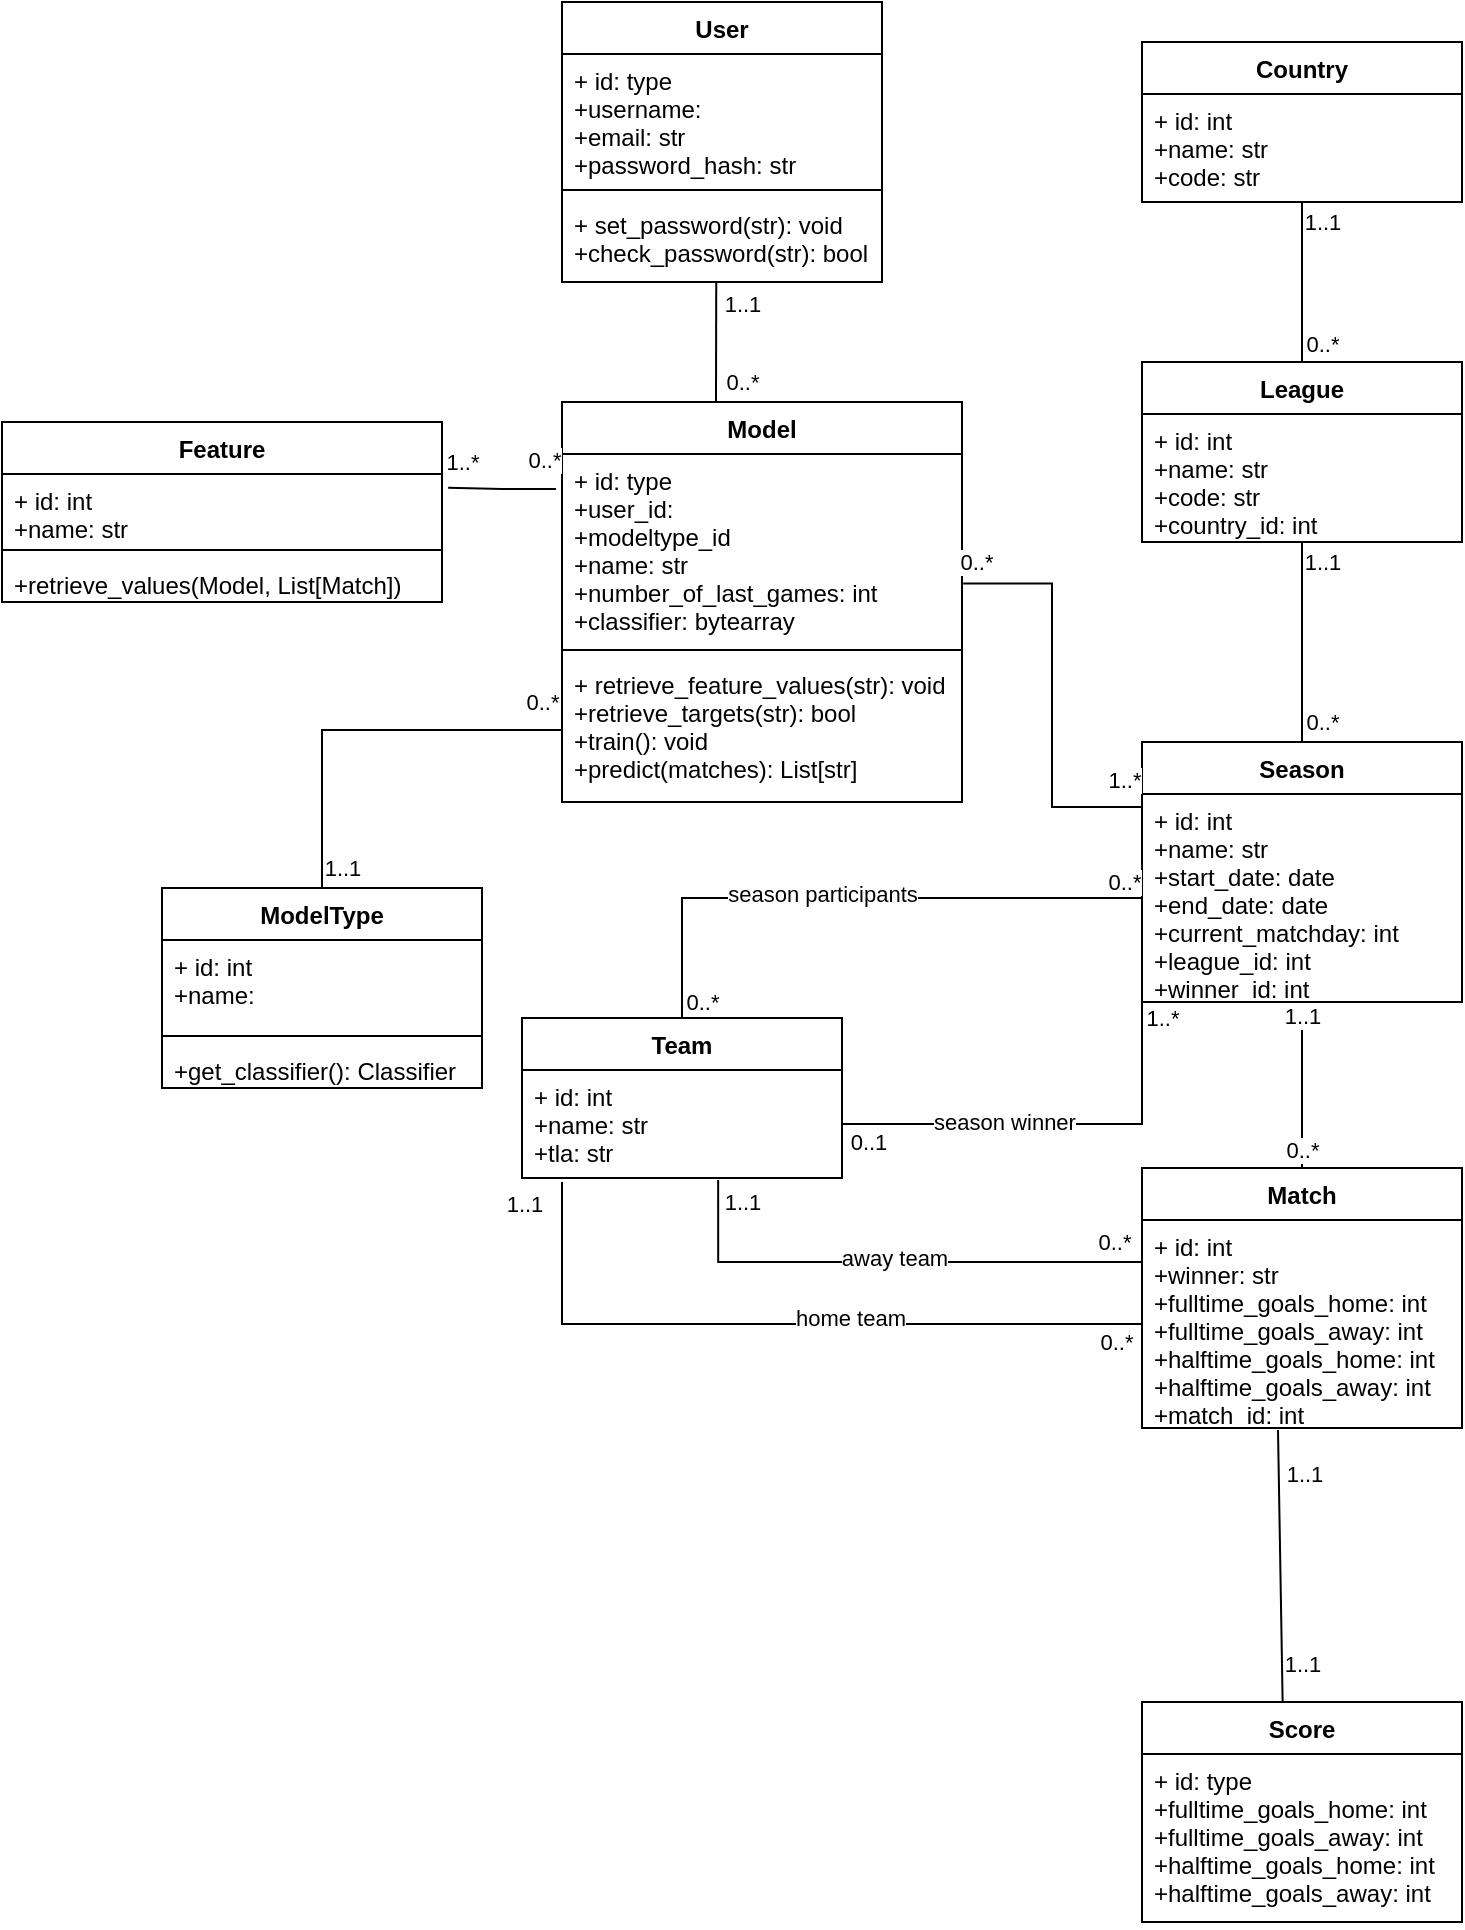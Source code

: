 <mxfile version="20.8.5" type="github">
  <diagram id="C5RBs43oDa-KdzZeNtuy" name="Page-1">
    <mxGraphModel dx="954" dy="648" grid="1" gridSize="10" guides="1" tooltips="1" connect="1" arrows="1" fold="1" page="1" pageScale="1" pageWidth="827" pageHeight="1169" math="0" shadow="0">
      <root>
        <mxCell id="WIyWlLk6GJQsqaUBKTNV-0" />
        <mxCell id="WIyWlLk6GJQsqaUBKTNV-1" parent="WIyWlLk6GJQsqaUBKTNV-0" />
        <mxCell id="ZHy5ssDO9361qRA2f2Sw-0" value="User" style="swimlane;fontStyle=1;align=center;verticalAlign=top;childLayout=stackLayout;horizontal=1;startSize=26;horizontalStack=0;resizeParent=1;resizeParentMax=0;resizeLast=0;collapsible=1;marginBottom=0;" parent="WIyWlLk6GJQsqaUBKTNV-1" vertex="1">
          <mxGeometry x="300" y="10" width="160" height="140" as="geometry" />
        </mxCell>
        <mxCell id="ZHy5ssDO9361qRA2f2Sw-1" value="+ id: type&#xa;+username:&#xa;+email: str&#xa;+password_hash: str" style="text;strokeColor=none;fillColor=none;align=left;verticalAlign=top;spacingLeft=4;spacingRight=4;overflow=hidden;rotatable=0;points=[[0,0.5],[1,0.5]];portConstraint=eastwest;" parent="ZHy5ssDO9361qRA2f2Sw-0" vertex="1">
          <mxGeometry y="26" width="160" height="64" as="geometry" />
        </mxCell>
        <mxCell id="ZHy5ssDO9361qRA2f2Sw-2" value="" style="line;strokeWidth=1;fillColor=none;align=left;verticalAlign=middle;spacingTop=-1;spacingLeft=3;spacingRight=3;rotatable=0;labelPosition=right;points=[];portConstraint=eastwest;strokeColor=inherit;" parent="ZHy5ssDO9361qRA2f2Sw-0" vertex="1">
          <mxGeometry y="90" width="160" height="8" as="geometry" />
        </mxCell>
        <mxCell id="ZHy5ssDO9361qRA2f2Sw-3" value="+ set_password(str): void&#xa;+check_password(str): bool" style="text;strokeColor=none;fillColor=none;align=left;verticalAlign=top;spacingLeft=4;spacingRight=4;overflow=hidden;rotatable=0;points=[[0,0.5],[1,0.5]];portConstraint=eastwest;" parent="ZHy5ssDO9361qRA2f2Sw-0" vertex="1">
          <mxGeometry y="98" width="160" height="42" as="geometry" />
        </mxCell>
        <mxCell id="ZHy5ssDO9361qRA2f2Sw-52" value="" style="rounded=0;orthogonalLoop=1;jettySize=auto;html=1;endArrow=none;endFill=0;exitX=0.482;exitY=1.01;exitDx=0;exitDy=0;exitPerimeter=0;entryX=0.482;entryY=1.01;entryDx=0;entryDy=0;entryPerimeter=0;horizontal=1;" parent="ZHy5ssDO9361qRA2f2Sw-0" source="ZHy5ssDO9361qRA2f2Sw-3" edge="1">
          <mxGeometry relative="1" as="geometry">
            <mxPoint x="80" y="130" as="sourcePoint" />
            <mxPoint x="77" y="200" as="targetPoint" />
          </mxGeometry>
        </mxCell>
        <mxCell id="ptIwj1_LwddvAGhthmih-20" value="1..1" style="edgeLabel;html=1;align=center;verticalAlign=middle;resizable=0;points=[];" parent="ZHy5ssDO9361qRA2f2Sw-52" vertex="1" connectable="0">
          <mxGeometry x="-0.642" y="1" relative="1" as="geometry">
            <mxPoint x="12" as="offset" />
          </mxGeometry>
        </mxCell>
        <mxCell id="ptIwj1_LwddvAGhthmih-21" value="0..*" style="edgeLabel;html=1;align=center;verticalAlign=middle;resizable=0;points=[];" parent="ZHy5ssDO9361qRA2f2Sw-52" vertex="1" connectable="0">
          <mxGeometry x="0.669" y="3" relative="1" as="geometry">
            <mxPoint x="10" as="offset" />
          </mxGeometry>
        </mxCell>
        <mxCell id="ZHy5ssDO9361qRA2f2Sw-4" value="Model" style="swimlane;fontStyle=1;align=center;verticalAlign=top;childLayout=stackLayout;horizontal=1;startSize=26;horizontalStack=0;resizeParent=1;resizeParentMax=0;resizeLast=0;collapsible=1;marginBottom=0;" parent="WIyWlLk6GJQsqaUBKTNV-1" vertex="1">
          <mxGeometry x="300" y="210" width="200" height="200" as="geometry" />
        </mxCell>
        <mxCell id="ZHy5ssDO9361qRA2f2Sw-5" value="+ id: type&#xa;+user_id:&#xa;+modeltype_id&#xa;+name: str&#xa;+number_of_last_games: int&#xa;+classifier: bytearray" style="text;strokeColor=none;fillColor=none;align=left;verticalAlign=top;spacingLeft=4;spacingRight=4;overflow=hidden;rotatable=0;points=[[0,0.5],[1,0.5]];portConstraint=eastwest;" parent="ZHy5ssDO9361qRA2f2Sw-4" vertex="1">
          <mxGeometry y="26" width="200" height="94" as="geometry" />
        </mxCell>
        <mxCell id="ZHy5ssDO9361qRA2f2Sw-6" value="" style="line;strokeWidth=1;fillColor=none;align=left;verticalAlign=middle;spacingTop=-1;spacingLeft=3;spacingRight=3;rotatable=0;labelPosition=right;points=[];portConstraint=eastwest;strokeColor=inherit;" parent="ZHy5ssDO9361qRA2f2Sw-4" vertex="1">
          <mxGeometry y="120" width="200" height="8" as="geometry" />
        </mxCell>
        <mxCell id="ZHy5ssDO9361qRA2f2Sw-7" value="+ retrieve_feature_values(str): void&#xa;+retrieve_targets(str): bool&#xa;+train(): void&#xa;+predict(matches): List[str]" style="text;strokeColor=none;fillColor=none;align=left;verticalAlign=top;spacingLeft=4;spacingRight=4;overflow=hidden;rotatable=0;points=[[0,0.5],[1,0.5]];portConstraint=eastwest;" parent="ZHy5ssDO9361qRA2f2Sw-4" vertex="1">
          <mxGeometry y="128" width="200" height="72" as="geometry" />
        </mxCell>
        <mxCell id="ZHy5ssDO9361qRA2f2Sw-8" value="Feature" style="swimlane;fontStyle=1;align=center;verticalAlign=top;childLayout=stackLayout;horizontal=1;startSize=26;horizontalStack=0;resizeParent=1;resizeParentMax=0;resizeLast=0;collapsible=1;marginBottom=0;" parent="WIyWlLk6GJQsqaUBKTNV-1" vertex="1">
          <mxGeometry x="20" y="220" width="220" height="90" as="geometry" />
        </mxCell>
        <mxCell id="ZHy5ssDO9361qRA2f2Sw-9" value="+ id: int&#xa;+name: str" style="text;strokeColor=none;fillColor=none;align=left;verticalAlign=top;spacingLeft=4;spacingRight=4;overflow=hidden;rotatable=0;points=[[0,0.5],[1,0.5]];portConstraint=eastwest;" parent="ZHy5ssDO9361qRA2f2Sw-8" vertex="1">
          <mxGeometry y="26" width="220" height="34" as="geometry" />
        </mxCell>
        <mxCell id="ZHy5ssDO9361qRA2f2Sw-10" value="" style="line;strokeWidth=1;fillColor=none;align=left;verticalAlign=middle;spacingTop=-1;spacingLeft=3;spacingRight=3;rotatable=0;labelPosition=right;points=[];portConstraint=eastwest;strokeColor=inherit;" parent="ZHy5ssDO9361qRA2f2Sw-8" vertex="1">
          <mxGeometry y="60" width="220" height="8" as="geometry" />
        </mxCell>
        <mxCell id="ZHy5ssDO9361qRA2f2Sw-11" value="+retrieve_values(Model, List[Match])" style="text;strokeColor=none;fillColor=none;align=left;verticalAlign=top;spacingLeft=4;spacingRight=4;overflow=hidden;rotatable=0;points=[[0,0.5],[1,0.5]];portConstraint=eastwest;" parent="ZHy5ssDO9361qRA2f2Sw-8" vertex="1">
          <mxGeometry y="68" width="220" height="22" as="geometry" />
        </mxCell>
        <mxCell id="ZHy5ssDO9361qRA2f2Sw-12" value="ModelType" style="swimlane;fontStyle=1;align=center;verticalAlign=top;childLayout=stackLayout;horizontal=1;startSize=26;horizontalStack=0;resizeParent=1;resizeParentMax=0;resizeLast=0;collapsible=1;marginBottom=0;" parent="WIyWlLk6GJQsqaUBKTNV-1" vertex="1">
          <mxGeometry x="100" y="453" width="160" height="100" as="geometry" />
        </mxCell>
        <mxCell id="ZHy5ssDO9361qRA2f2Sw-13" value="+ id: int&#xa;+name:" style="text;strokeColor=none;fillColor=none;align=left;verticalAlign=top;spacingLeft=4;spacingRight=4;overflow=hidden;rotatable=0;points=[[0,0.5],[1,0.5]];portConstraint=eastwest;" parent="ZHy5ssDO9361qRA2f2Sw-12" vertex="1">
          <mxGeometry y="26" width="160" height="44" as="geometry" />
        </mxCell>
        <mxCell id="ZHy5ssDO9361qRA2f2Sw-14" value="" style="line;strokeWidth=1;fillColor=none;align=left;verticalAlign=middle;spacingTop=-1;spacingLeft=3;spacingRight=3;rotatable=0;labelPosition=right;points=[];portConstraint=eastwest;strokeColor=inherit;" parent="ZHy5ssDO9361qRA2f2Sw-12" vertex="1">
          <mxGeometry y="70" width="160" height="8" as="geometry" />
        </mxCell>
        <mxCell id="ZHy5ssDO9361qRA2f2Sw-15" value="+get_classifier(): Classifier" style="text;strokeColor=none;fillColor=none;align=left;verticalAlign=top;spacingLeft=4;spacingRight=4;overflow=hidden;rotatable=0;points=[[0,0.5],[1,0.5]];portConstraint=eastwest;" parent="ZHy5ssDO9361qRA2f2Sw-12" vertex="1">
          <mxGeometry y="78" width="160" height="22" as="geometry" />
        </mxCell>
        <mxCell id="ZHy5ssDO9361qRA2f2Sw-16" value="League" style="swimlane;fontStyle=1;align=center;verticalAlign=top;childLayout=stackLayout;horizontal=1;startSize=26;horizontalStack=0;resizeParent=1;resizeParentMax=0;resizeLast=0;collapsible=1;marginBottom=0;" parent="WIyWlLk6GJQsqaUBKTNV-1" vertex="1">
          <mxGeometry x="590" y="190" width="160" height="90" as="geometry" />
        </mxCell>
        <mxCell id="ZHy5ssDO9361qRA2f2Sw-17" value="+ id: int&#xa;+name: str&#xa;+code: str&#xa;+country_id: int" style="text;strokeColor=none;fillColor=none;align=left;verticalAlign=top;spacingLeft=4;spacingRight=4;overflow=hidden;rotatable=0;points=[[0,0.5],[1,0.5]];portConstraint=eastwest;" parent="ZHy5ssDO9361qRA2f2Sw-16" vertex="1">
          <mxGeometry y="26" width="160" height="64" as="geometry" />
        </mxCell>
        <mxCell id="ZHy5ssDO9361qRA2f2Sw-45" style="rounded=0;orthogonalLoop=1;jettySize=auto;html=1;exitX=0.425;exitY=1.01;exitDx=0;exitDy=0;entryX=0.5;entryY=0;entryDx=0;entryDy=0;exitPerimeter=0;endArrow=none;endFill=0;" parent="WIyWlLk6GJQsqaUBKTNV-1" source="ZHy5ssDO9361qRA2f2Sw-21" edge="1">
          <mxGeometry relative="1" as="geometry">
            <mxPoint x="660.88" y="771.84" as="sourcePoint" />
            <mxPoint x="660.32" y="860" as="targetPoint" />
          </mxGeometry>
        </mxCell>
        <mxCell id="ptIwj1_LwddvAGhthmih-16" value="1..1" style="edgeLabel;html=1;align=center;verticalAlign=middle;resizable=0;points=[];" parent="ZHy5ssDO9361qRA2f2Sw-45" vertex="1" connectable="0">
          <mxGeometry x="0.62" y="-1" relative="1" as="geometry">
            <mxPoint x="11" y="7" as="offset" />
          </mxGeometry>
        </mxCell>
        <mxCell id="ptIwj1_LwddvAGhthmih-17" value="1..1" style="edgeLabel;html=1;align=center;verticalAlign=middle;resizable=0;points=[];" parent="ZHy5ssDO9361qRA2f2Sw-45" vertex="1" connectable="0">
          <mxGeometry x="-0.268" y="1" relative="1" as="geometry">
            <mxPoint x="11" y="-28" as="offset" />
          </mxGeometry>
        </mxCell>
        <mxCell id="ZHy5ssDO9361qRA2f2Sw-20" value="Match" style="swimlane;fontStyle=1;align=center;verticalAlign=top;childLayout=stackLayout;horizontal=1;startSize=26;horizontalStack=0;resizeParent=1;resizeParentMax=0;resizeLast=0;collapsible=1;marginBottom=0;" parent="WIyWlLk6GJQsqaUBKTNV-1" vertex="1">
          <mxGeometry x="590" y="593" width="160" height="130" as="geometry" />
        </mxCell>
        <mxCell id="ZHy5ssDO9361qRA2f2Sw-21" value="+ id: int&#xa;+winner: str&#xa;+fulltime_goals_home: int&#xa;+fulltime_goals_away: int&#xa;+halftime_goals_home: int&#xa;+halftime_goals_away: int&#xa;+match_id: int" style="text;strokeColor=none;fillColor=none;align=left;verticalAlign=top;spacingLeft=4;spacingRight=4;overflow=hidden;rotatable=0;points=[[0,0.5],[1,0.5]];portConstraint=eastwest;" parent="ZHy5ssDO9361qRA2f2Sw-20" vertex="1">
          <mxGeometry y="26" width="160" height="104" as="geometry" />
        </mxCell>
        <mxCell id="ZHy5ssDO9361qRA2f2Sw-43" style="edgeStyle=orthogonalEdgeStyle;rounded=0;orthogonalLoop=1;jettySize=auto;html=1;exitX=0.5;exitY=0;exitDx=0;exitDy=0;entryX=0.5;entryY=1;entryDx=0;entryDy=0;endArrow=none;endFill=0;" parent="WIyWlLk6GJQsqaUBKTNV-1" source="ZHy5ssDO9361qRA2f2Sw-24" target="ZHy5ssDO9361qRA2f2Sw-16" edge="1">
          <mxGeometry relative="1" as="geometry" />
        </mxCell>
        <mxCell id="ptIwj1_LwddvAGhthmih-6" value="0..*" style="edgeLabel;html=1;align=center;verticalAlign=middle;resizable=0;points=[];" parent="ZHy5ssDO9361qRA2f2Sw-43" vertex="1" connectable="0">
          <mxGeometry x="-0.795" y="1" relative="1" as="geometry">
            <mxPoint x="11" as="offset" />
          </mxGeometry>
        </mxCell>
        <mxCell id="ptIwj1_LwddvAGhthmih-7" value="1..1" style="edgeLabel;html=1;align=center;verticalAlign=middle;resizable=0;points=[];" parent="ZHy5ssDO9361qRA2f2Sw-43" vertex="1" connectable="0">
          <mxGeometry x="0.884" y="1" relative="1" as="geometry">
            <mxPoint x="11" y="4" as="offset" />
          </mxGeometry>
        </mxCell>
        <mxCell id="ZHy5ssDO9361qRA2f2Sw-24" value="Season" style="swimlane;fontStyle=1;align=center;verticalAlign=top;childLayout=stackLayout;horizontal=1;startSize=26;horizontalStack=0;resizeParent=1;resizeParentMax=0;resizeLast=0;collapsible=1;marginBottom=0;" parent="WIyWlLk6GJQsqaUBKTNV-1" vertex="1">
          <mxGeometry x="590" y="380" width="160" height="130" as="geometry" />
        </mxCell>
        <mxCell id="ZHy5ssDO9361qRA2f2Sw-25" value="+ id: int&#xa;+name: str&#xa;+start_date: date&#xa;+end_date: date&#xa;+current_matchday: int&#xa;+league_id: int&#xa;+winner_id: int" style="text;strokeColor=none;fillColor=none;align=left;verticalAlign=top;spacingLeft=4;spacingRight=4;overflow=hidden;rotatable=0;points=[[0,0.5],[1,0.5]];portConstraint=eastwest;" parent="ZHy5ssDO9361qRA2f2Sw-24" vertex="1">
          <mxGeometry y="26" width="160" height="104" as="geometry" />
        </mxCell>
        <mxCell id="ZHy5ssDO9361qRA2f2Sw-28" value="Score" style="swimlane;fontStyle=1;align=center;verticalAlign=top;childLayout=stackLayout;horizontal=1;startSize=26;horizontalStack=0;resizeParent=1;resizeParentMax=0;resizeLast=0;collapsible=1;marginBottom=0;" parent="WIyWlLk6GJQsqaUBKTNV-1" vertex="1">
          <mxGeometry x="590" y="860" width="160" height="110" as="geometry" />
        </mxCell>
        <mxCell id="ZHy5ssDO9361qRA2f2Sw-29" value="+ id: type&#xa;+fulltime_goals_home: int&#xa;+fulltime_goals_away: int&#xa;+halftime_goals_home: int&#xa;+halftime_goals_away: int" style="text;strokeColor=none;fillColor=none;align=left;verticalAlign=top;spacingLeft=4;spacingRight=4;overflow=hidden;rotatable=0;points=[[0,0.5],[1,0.5]];portConstraint=eastwest;" parent="ZHy5ssDO9361qRA2f2Sw-28" vertex="1">
          <mxGeometry y="26" width="160" height="84" as="geometry" />
        </mxCell>
        <mxCell id="ZHy5ssDO9361qRA2f2Sw-51" style="edgeStyle=orthogonalEdgeStyle;rounded=0;orthogonalLoop=1;jettySize=auto;html=1;exitX=1;exitY=0.5;exitDx=0;exitDy=0;entryX=0;entryY=1;entryDx=0;entryDy=0;endArrow=none;endFill=0;" parent="WIyWlLk6GJQsqaUBKTNV-1" source="ZHy5ssDO9361qRA2f2Sw-33" target="ZHy5ssDO9361qRA2f2Sw-24" edge="1">
          <mxGeometry relative="1" as="geometry" />
        </mxCell>
        <mxCell id="ptIwj1_LwddvAGhthmih-0" value="0..1" style="edgeLabel;html=1;align=center;verticalAlign=middle;resizable=0;points=[];" parent="ZHy5ssDO9361qRA2f2Sw-51" vertex="1" connectable="0">
          <mxGeometry x="-0.882" relative="1" as="geometry">
            <mxPoint y="9" as="offset" />
          </mxGeometry>
        </mxCell>
        <mxCell id="ptIwj1_LwddvAGhthmih-1" value="1..*" style="edgeLabel;html=1;align=center;verticalAlign=middle;resizable=0;points=[];" parent="ZHy5ssDO9361qRA2f2Sw-51" vertex="1" connectable="0">
          <mxGeometry x="0.931" y="1" relative="1" as="geometry">
            <mxPoint x="11" as="offset" />
          </mxGeometry>
        </mxCell>
        <mxCell id="ptIwj1_LwddvAGhthmih-12" value="season winner" style="edgeLabel;html=1;align=center;verticalAlign=middle;resizable=0;points=[];" parent="ZHy5ssDO9361qRA2f2Sw-51" vertex="1" connectable="0">
          <mxGeometry x="-0.231" y="1" relative="1" as="geometry">
            <mxPoint as="offset" />
          </mxGeometry>
        </mxCell>
        <mxCell id="ZHy5ssDO9361qRA2f2Sw-32" value="Team" style="swimlane;fontStyle=1;align=center;verticalAlign=top;childLayout=stackLayout;horizontal=1;startSize=26;horizontalStack=0;resizeParent=1;resizeParentMax=0;resizeLast=0;collapsible=1;marginBottom=0;" parent="WIyWlLk6GJQsqaUBKTNV-1" vertex="1">
          <mxGeometry x="280" y="518" width="160" height="80" as="geometry" />
        </mxCell>
        <mxCell id="ZHy5ssDO9361qRA2f2Sw-33" value="+ id: int&#xa;+name: str&#xa;+tla: str" style="text;strokeColor=none;fillColor=none;align=left;verticalAlign=top;spacingLeft=4;spacingRight=4;overflow=hidden;rotatable=0;points=[[0,0.5],[1,0.5]];portConstraint=eastwest;" parent="ZHy5ssDO9361qRA2f2Sw-32" vertex="1">
          <mxGeometry y="26" width="160" height="54" as="geometry" />
        </mxCell>
        <mxCell id="ZHy5ssDO9361qRA2f2Sw-42" style="edgeStyle=orthogonalEdgeStyle;rounded=0;orthogonalLoop=1;jettySize=auto;html=1;exitX=0.5;exitY=1;exitDx=0;exitDy=0;entryX=0.5;entryY=0;entryDx=0;entryDy=0;endArrow=none;endFill=0;" parent="WIyWlLk6GJQsqaUBKTNV-1" source="ZHy5ssDO9361qRA2f2Sw-36" target="ZHy5ssDO9361qRA2f2Sw-16" edge="1">
          <mxGeometry relative="1" as="geometry" />
        </mxCell>
        <mxCell id="ptIwj1_LwddvAGhthmih-18" value="1..1" style="edgeLabel;html=1;align=center;verticalAlign=middle;resizable=0;points=[];" parent="ZHy5ssDO9361qRA2f2Sw-42" vertex="1" connectable="0">
          <mxGeometry x="-0.76" y="2" relative="1" as="geometry">
            <mxPoint x="8" as="offset" />
          </mxGeometry>
        </mxCell>
        <mxCell id="ptIwj1_LwddvAGhthmih-19" value="0..*" style="edgeLabel;html=1;align=center;verticalAlign=middle;resizable=0;points=[];" parent="ZHy5ssDO9361qRA2f2Sw-42" vertex="1" connectable="0">
          <mxGeometry x="0.76" y="1" relative="1" as="geometry">
            <mxPoint x="9" as="offset" />
          </mxGeometry>
        </mxCell>
        <mxCell id="ZHy5ssDO9361qRA2f2Sw-36" value="Country" style="swimlane;fontStyle=1;align=center;verticalAlign=top;childLayout=stackLayout;horizontal=1;startSize=26;horizontalStack=0;resizeParent=1;resizeParentMax=0;resizeLast=0;collapsible=1;marginBottom=0;" parent="WIyWlLk6GJQsqaUBKTNV-1" vertex="1">
          <mxGeometry x="590" y="30" width="160" height="80" as="geometry" />
        </mxCell>
        <mxCell id="ZHy5ssDO9361qRA2f2Sw-37" value="+ id: int&#xa;+name: str&#xa;+code: str" style="text;strokeColor=none;fillColor=none;align=left;verticalAlign=top;spacingLeft=4;spacingRight=4;overflow=hidden;rotatable=0;points=[[0,0.5],[1,0.5]];portConstraint=eastwest;" parent="ZHy5ssDO9361qRA2f2Sw-36" vertex="1">
          <mxGeometry y="26" width="160" height="54" as="geometry" />
        </mxCell>
        <mxCell id="ZHy5ssDO9361qRA2f2Sw-44" style="edgeStyle=orthogonalEdgeStyle;rounded=0;orthogonalLoop=1;jettySize=auto;html=1;entryX=0.5;entryY=0;entryDx=0;entryDy=0;endArrow=none;endFill=0;exitX=0.5;exitY=1.01;exitDx=0;exitDy=0;exitPerimeter=0;" parent="WIyWlLk6GJQsqaUBKTNV-1" target="ZHy5ssDO9361qRA2f2Sw-20" edge="1" source="ZHy5ssDO9361qRA2f2Sw-25">
          <mxGeometry relative="1" as="geometry">
            <mxPoint x="670" y="520" as="sourcePoint" />
          </mxGeometry>
        </mxCell>
        <mxCell id="ptIwj1_LwddvAGhthmih-8" value="0..*" style="edgeLabel;html=1;align=center;verticalAlign=middle;resizable=0;points=[];" parent="ZHy5ssDO9361qRA2f2Sw-44" vertex="1" connectable="0">
          <mxGeometry x="0.766" relative="1" as="geometry">
            <mxPoint as="offset" />
          </mxGeometry>
        </mxCell>
        <mxCell id="ptIwj1_LwddvAGhthmih-9" value="1..1" style="edgeLabel;html=1;align=center;verticalAlign=middle;resizable=0;points=[];" parent="ZHy5ssDO9361qRA2f2Sw-44" vertex="1" connectable="0">
          <mxGeometry x="-0.848" relative="1" as="geometry">
            <mxPoint as="offset" />
          </mxGeometry>
        </mxCell>
        <mxCell id="ZHy5ssDO9361qRA2f2Sw-46" style="edgeStyle=orthogonalEdgeStyle;rounded=0;orthogonalLoop=1;jettySize=auto;html=1;exitX=-0.015;exitY=0.186;exitDx=0;exitDy=0;endArrow=none;endFill=0;entryX=1.014;entryY=0.203;entryDx=0;entryDy=0;entryPerimeter=0;exitPerimeter=0;" parent="WIyWlLk6GJQsqaUBKTNV-1" source="ZHy5ssDO9361qRA2f2Sw-5" target="ZHy5ssDO9361qRA2f2Sw-9" edge="1">
          <mxGeometry relative="1" as="geometry" />
        </mxCell>
        <mxCell id="ptIwj1_LwddvAGhthmih-2" value="1..*" style="edgeLabel;html=1;align=center;verticalAlign=middle;resizable=0;points=[];" parent="ZHy5ssDO9361qRA2f2Sw-46" vertex="1" connectable="0">
          <mxGeometry x="0.765" relative="1" as="geometry">
            <mxPoint y="-13" as="offset" />
          </mxGeometry>
        </mxCell>
        <mxCell id="ptIwj1_LwddvAGhthmih-3" value="0..*" style="edgeLabel;html=1;align=center;verticalAlign=middle;resizable=0;points=[];" parent="ZHy5ssDO9361qRA2f2Sw-46" vertex="1" connectable="0">
          <mxGeometry x="-0.759" y="-2" relative="1" as="geometry">
            <mxPoint y="-13" as="offset" />
          </mxGeometry>
        </mxCell>
        <mxCell id="ZHy5ssDO9361qRA2f2Sw-47" style="edgeStyle=orthogonalEdgeStyle;rounded=0;orthogonalLoop=1;jettySize=auto;html=1;exitX=0.5;exitY=0;exitDx=0;exitDy=0;entryX=0;entryY=0.5;entryDx=0;entryDy=0;endArrow=none;endFill=0;" parent="WIyWlLk6GJQsqaUBKTNV-1" source="ZHy5ssDO9361qRA2f2Sw-32" target="ZHy5ssDO9361qRA2f2Sw-25" edge="1">
          <mxGeometry relative="1" as="geometry" />
        </mxCell>
        <mxCell id="ptIwj1_LwddvAGhthmih-10" value="0..*" style="edgeLabel;html=1;align=center;verticalAlign=middle;resizable=0;points=[];" parent="ZHy5ssDO9361qRA2f2Sw-47" vertex="1" connectable="0">
          <mxGeometry x="-0.918" relative="1" as="geometry">
            <mxPoint x="10" y="4" as="offset" />
          </mxGeometry>
        </mxCell>
        <mxCell id="ptIwj1_LwddvAGhthmih-11" value="0..*" style="edgeLabel;html=1;align=center;verticalAlign=middle;resizable=0;points=[];" parent="ZHy5ssDO9361qRA2f2Sw-47" vertex="1" connectable="0">
          <mxGeometry x="0.941" relative="1" as="geometry">
            <mxPoint x="-1" y="-8" as="offset" />
          </mxGeometry>
        </mxCell>
        <mxCell id="ptIwj1_LwddvAGhthmih-13" value="season participants" style="edgeLabel;html=1;align=center;verticalAlign=middle;resizable=0;points=[];" parent="ZHy5ssDO9361qRA2f2Sw-47" vertex="1" connectable="0">
          <mxGeometry x="-0.102" y="2" relative="1" as="geometry">
            <mxPoint as="offset" />
          </mxGeometry>
        </mxCell>
        <mxCell id="ZHy5ssDO9361qRA2f2Sw-48" style="edgeStyle=orthogonalEdgeStyle;rounded=0;orthogonalLoop=1;jettySize=auto;html=1;entryX=0.5;entryY=0;entryDx=0;entryDy=0;endArrow=none;endFill=0;" parent="WIyWlLk6GJQsqaUBKTNV-1" source="ZHy5ssDO9361qRA2f2Sw-7" target="ZHy5ssDO9361qRA2f2Sw-12" edge="1">
          <mxGeometry relative="1" as="geometry" />
        </mxCell>
        <mxCell id="ptIwj1_LwddvAGhthmih-14" value="1..1" style="edgeLabel;html=1;align=center;verticalAlign=middle;resizable=0;points=[];" parent="ZHy5ssDO9361qRA2f2Sw-48" vertex="1" connectable="0">
          <mxGeometry x="0.892" y="-1" relative="1" as="geometry">
            <mxPoint x="11" as="offset" />
          </mxGeometry>
        </mxCell>
        <mxCell id="ptIwj1_LwddvAGhthmih-15" value="0..*" style="edgeLabel;html=1;align=center;verticalAlign=middle;resizable=0;points=[];" parent="ZHy5ssDO9361qRA2f2Sw-48" vertex="1" connectable="0">
          <mxGeometry x="-0.897" relative="1" as="geometry">
            <mxPoint y="-14" as="offset" />
          </mxGeometry>
        </mxCell>
        <mxCell id="ZHy5ssDO9361qRA2f2Sw-49" style="edgeStyle=orthogonalEdgeStyle;rounded=0;orthogonalLoop=1;jettySize=auto;html=1;exitX=1.003;exitY=0.689;exitDx=0;exitDy=0;entryX=0;entryY=0.25;entryDx=0;entryDy=0;exitPerimeter=0;endArrow=none;endFill=0;" parent="WIyWlLk6GJQsqaUBKTNV-1" source="ZHy5ssDO9361qRA2f2Sw-5" target="ZHy5ssDO9361qRA2f2Sw-24" edge="1">
          <mxGeometry relative="1" as="geometry" />
        </mxCell>
        <mxCell id="ptIwj1_LwddvAGhthmih-4" value="1..*" style="edgeLabel;html=1;align=center;verticalAlign=middle;resizable=0;points=[];" parent="ZHy5ssDO9361qRA2f2Sw-49" vertex="1" connectable="0">
          <mxGeometry x="0.911" relative="1" as="geometry">
            <mxPoint y="-14" as="offset" />
          </mxGeometry>
        </mxCell>
        <mxCell id="ptIwj1_LwddvAGhthmih-5" value="0..*" style="edgeLabel;html=1;align=center;verticalAlign=middle;resizable=0;points=[];" parent="ZHy5ssDO9361qRA2f2Sw-49" vertex="1" connectable="0">
          <mxGeometry x="-0.933" relative="1" as="geometry">
            <mxPoint y="-11" as="offset" />
          </mxGeometry>
        </mxCell>
        <mxCell id="FipxBfKqJdFD2VCzF2LS-0" style="edgeStyle=orthogonalEdgeStyle;rounded=0;orthogonalLoop=1;jettySize=auto;html=1;exitX=0;exitY=0.5;exitDx=0;exitDy=0;entryX=0.613;entryY=1.019;entryDx=0;entryDy=0;entryPerimeter=0;endArrow=none;endFill=0;" edge="1" parent="WIyWlLk6GJQsqaUBKTNV-1" source="ZHy5ssDO9361qRA2f2Sw-21" target="ZHy5ssDO9361qRA2f2Sw-33">
          <mxGeometry relative="1" as="geometry">
            <Array as="points">
              <mxPoint x="590" y="640" />
              <mxPoint x="378" y="640" />
            </Array>
          </mxGeometry>
        </mxCell>
        <mxCell id="FipxBfKqJdFD2VCzF2LS-3" value="1..1" style="edgeLabel;html=1;align=center;verticalAlign=middle;resizable=0;points=[];" vertex="1" connectable="0" parent="FipxBfKqJdFD2VCzF2LS-0">
          <mxGeometry x="0.887" y="-3" relative="1" as="geometry">
            <mxPoint x="9" y="-5" as="offset" />
          </mxGeometry>
        </mxCell>
        <mxCell id="FipxBfKqJdFD2VCzF2LS-6" value="0..*" style="edgeLabel;html=1;align=center;verticalAlign=middle;resizable=0;points=[];" vertex="1" connectable="0" parent="FipxBfKqJdFD2VCzF2LS-0">
          <mxGeometry x="-0.683" y="1" relative="1" as="geometry">
            <mxPoint y="-11" as="offset" />
          </mxGeometry>
        </mxCell>
        <mxCell id="FipxBfKqJdFD2VCzF2LS-7" value="away team" style="edgeLabel;html=1;align=center;verticalAlign=middle;resizable=0;points=[];" vertex="1" connectable="0" parent="FipxBfKqJdFD2VCzF2LS-0">
          <mxGeometry x="0.092" y="-2" relative="1" as="geometry">
            <mxPoint as="offset" />
          </mxGeometry>
        </mxCell>
        <mxCell id="FipxBfKqJdFD2VCzF2LS-1" style="edgeStyle=orthogonalEdgeStyle;rounded=0;orthogonalLoop=1;jettySize=auto;html=1;exitX=0;exitY=0.5;exitDx=0;exitDy=0;entryX=0.119;entryY=1.037;entryDx=0;entryDy=0;entryPerimeter=0;endArrow=none;endFill=0;" edge="1" parent="WIyWlLk6GJQsqaUBKTNV-1" source="ZHy5ssDO9361qRA2f2Sw-21" target="ZHy5ssDO9361qRA2f2Sw-33">
          <mxGeometry relative="1" as="geometry">
            <Array as="points">
              <mxPoint x="300" y="671" />
            </Array>
          </mxGeometry>
        </mxCell>
        <mxCell id="FipxBfKqJdFD2VCzF2LS-2" value="1..1" style="edgeLabel;html=1;align=center;verticalAlign=middle;resizable=0;points=[];" vertex="1" connectable="0" parent="FipxBfKqJdFD2VCzF2LS-1">
          <mxGeometry x="0.933" y="-2" relative="1" as="geometry">
            <mxPoint x="-21" as="offset" />
          </mxGeometry>
        </mxCell>
        <mxCell id="FipxBfKqJdFD2VCzF2LS-5" value="0..*" style="edgeLabel;html=1;align=center;verticalAlign=middle;resizable=0;points=[];" vertex="1" connectable="0" parent="FipxBfKqJdFD2VCzF2LS-1">
          <mxGeometry x="-0.928" y="1" relative="1" as="geometry">
            <mxPoint y="8" as="offset" />
          </mxGeometry>
        </mxCell>
        <mxCell id="FipxBfKqJdFD2VCzF2LS-8" value="home team" style="edgeLabel;html=1;align=center;verticalAlign=middle;resizable=0;points=[];" vertex="1" connectable="0" parent="FipxBfKqJdFD2VCzF2LS-1">
          <mxGeometry x="-0.191" y="-3" relative="1" as="geometry">
            <mxPoint as="offset" />
          </mxGeometry>
        </mxCell>
      </root>
    </mxGraphModel>
  </diagram>
</mxfile>
